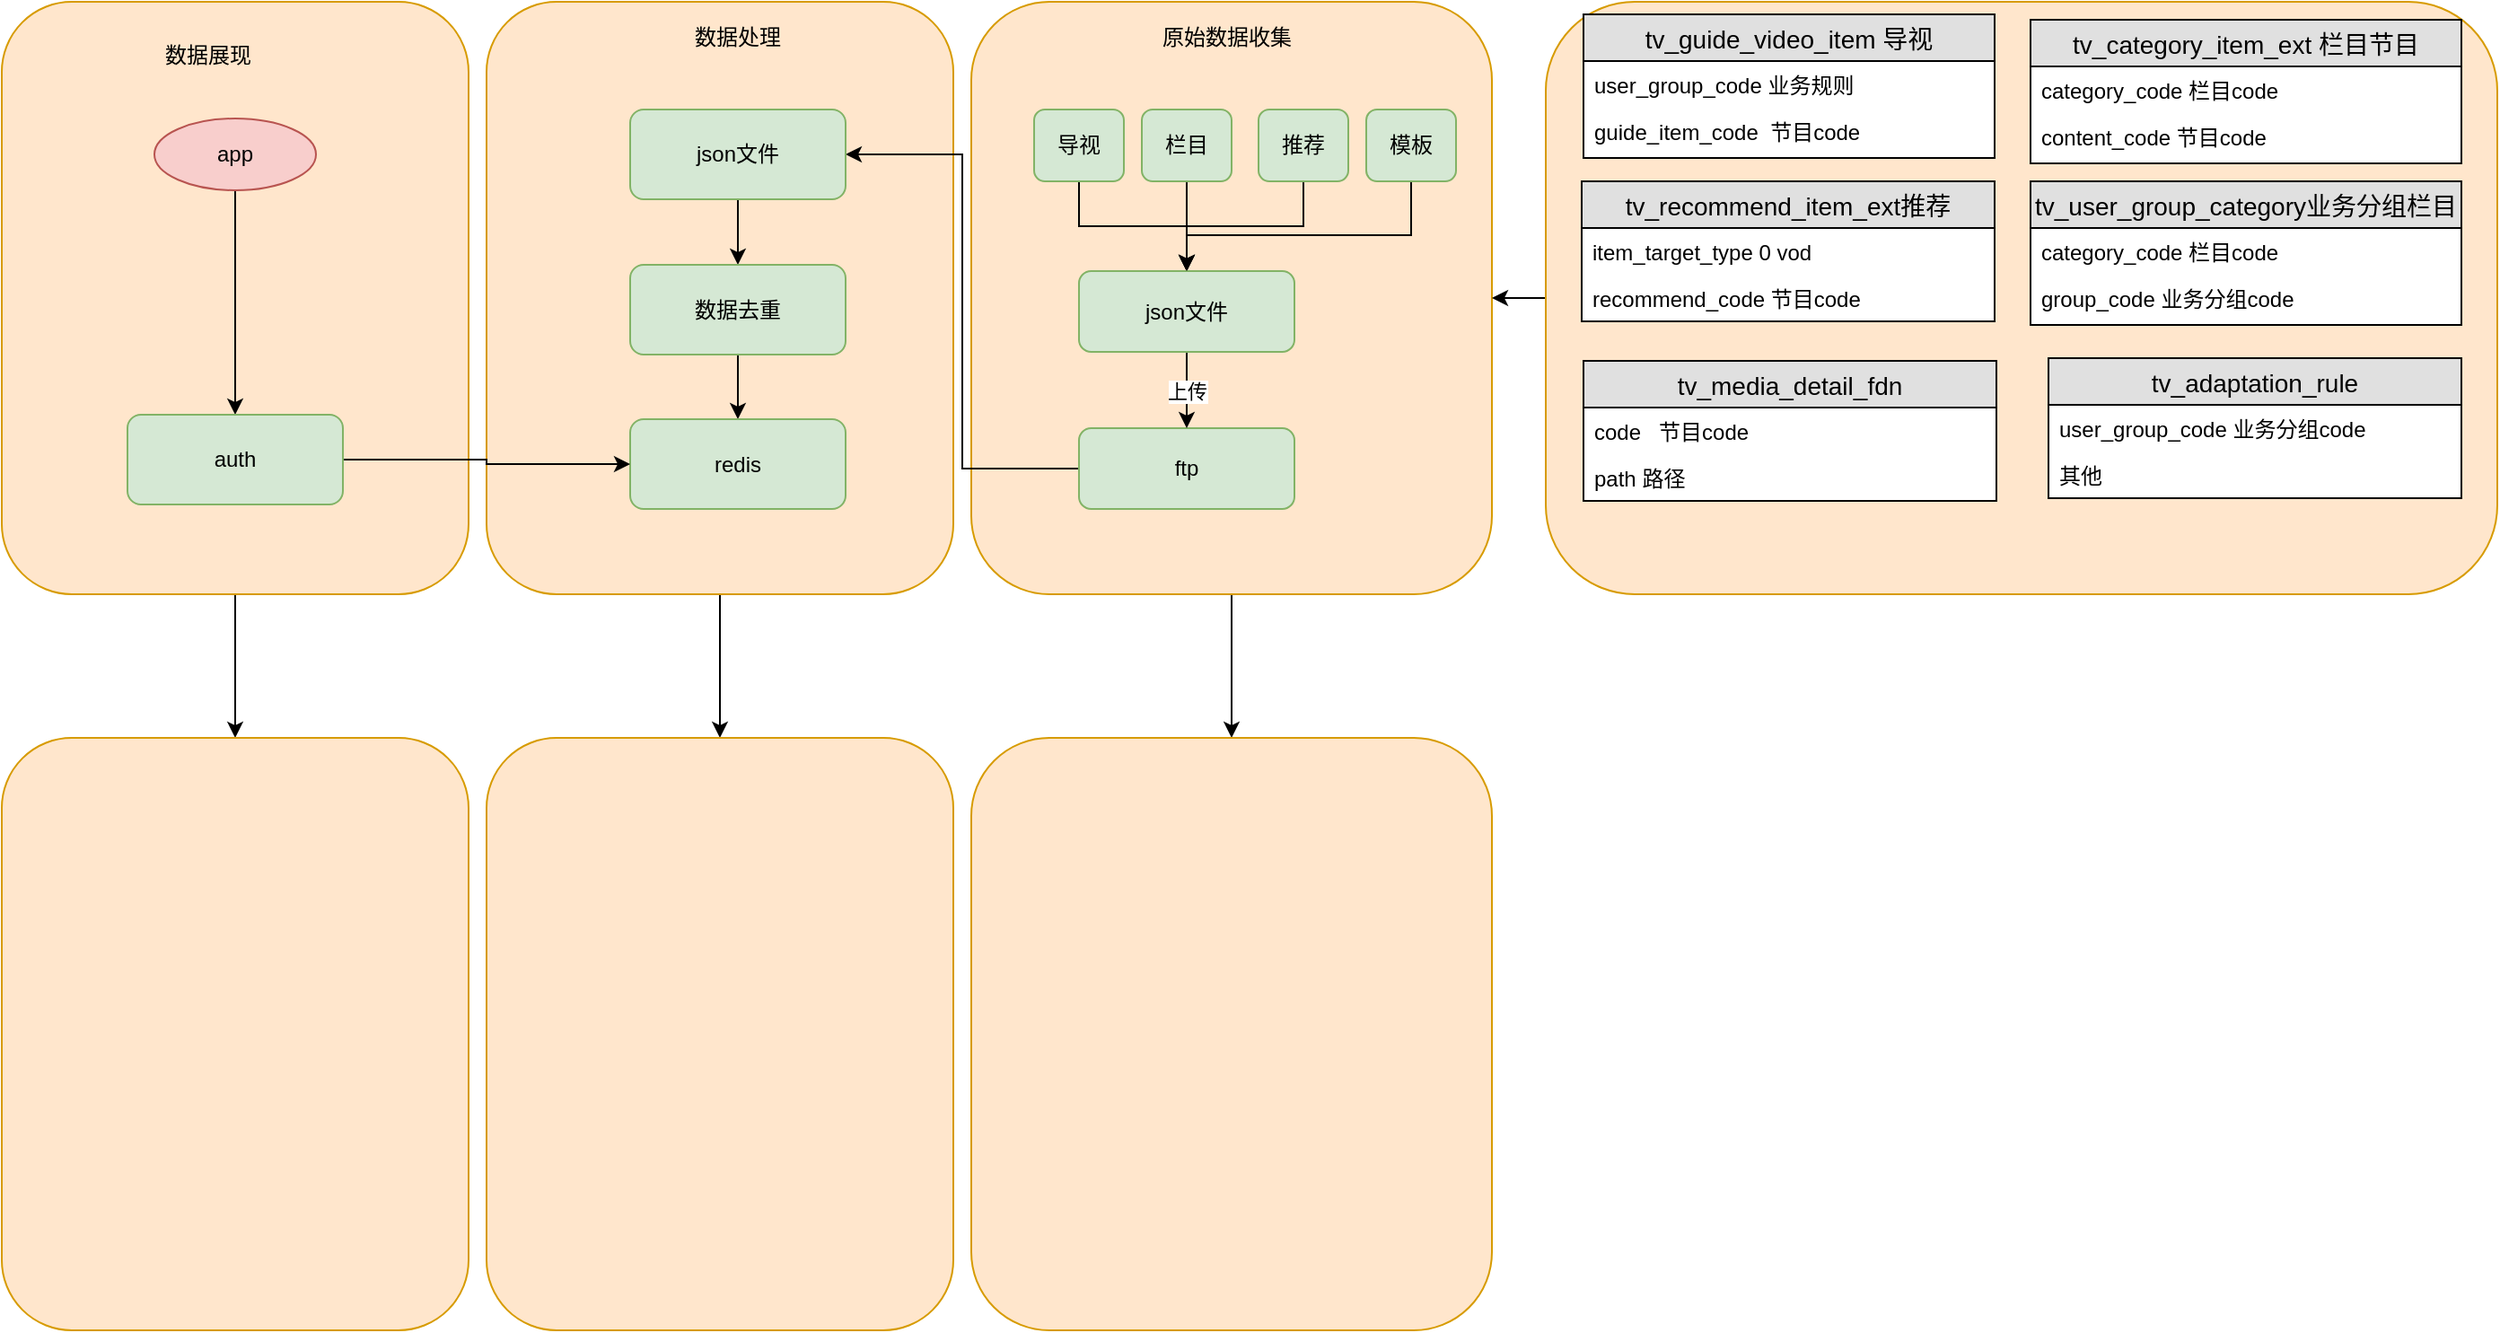 <mxfile version="10.8.5" type="github"><diagram id="1MIwfOUSFXdBa6dE3gNC" name="Page-1"><mxGraphModel dx="918" dy="525" grid="1" gridSize="10" guides="1" tooltips="1" connect="1" arrows="1" fold="1" page="1" pageScale="1" pageWidth="827" pageHeight="1169" math="0" shadow="0"><root><mxCell id="0"/><mxCell id="1" parent="0"/><mxCell id="jqG08aZkRjdUqQ_b-6PP-48" value="" style="edgeStyle=orthogonalEdgeStyle;rounded=0;orthogonalLoop=1;jettySize=auto;html=1;" parent="1" source="jqG08aZkRjdUqQ_b-6PP-2" target="jqG08aZkRjdUqQ_b-6PP-47" edge="1"><mxGeometry relative="1" as="geometry"/></mxCell><mxCell id="jqG08aZkRjdUqQ_b-6PP-2" value="" style="rounded=1;whiteSpace=wrap;html=1;fillColor=#ffe6cc;strokeColor=#d79b00;" parent="1" vertex="1"><mxGeometry x="270" y="30" width="260" height="330" as="geometry"/></mxCell><mxCell id="jqG08aZkRjdUqQ_b-6PP-47" value="" style="rounded=1;whiteSpace=wrap;html=1;fillColor=#ffe6cc;strokeColor=#d79b00;" parent="1" vertex="1"><mxGeometry x="270" y="440" width="260" height="330" as="geometry"/></mxCell><mxCell id="jqG08aZkRjdUqQ_b-6PP-100" value="" style="edgeStyle=orthogonalEdgeStyle;rounded=0;orthogonalLoop=1;jettySize=auto;html=1;" parent="1" source="jqG08aZkRjdUqQ_b-6PP-3" target="jqG08aZkRjdUqQ_b-6PP-99" edge="1"><mxGeometry relative="1" as="geometry"/></mxCell><mxCell id="jqG08aZkRjdUqQ_b-6PP-3" value="" style="rounded=1;whiteSpace=wrap;html=1;fillColor=#ffe6cc;strokeColor=#d79b00;" parent="1" vertex="1"><mxGeometry x="540" y="30" width="290" height="330" as="geometry"/></mxCell><mxCell id="jqG08aZkRjdUqQ_b-6PP-99" value="" style="rounded=1;whiteSpace=wrap;html=1;fillColor=#ffe6cc;strokeColor=#d79b00;" parent="1" vertex="1"><mxGeometry x="540" y="440" width="290" height="330" as="geometry"/></mxCell><mxCell id="Et1Cw8b0PFlMUGfnLnZN-2" value="" style="edgeStyle=orthogonalEdgeStyle;rounded=0;orthogonalLoop=1;jettySize=auto;html=1;" edge="1" parent="1" source="jqG08aZkRjdUqQ_b-6PP-45" target="jqG08aZkRjdUqQ_b-6PP-3"><mxGeometry relative="1" as="geometry"/></mxCell><mxCell id="jqG08aZkRjdUqQ_b-6PP-45" value="" style="rounded=1;whiteSpace=wrap;html=1;fillColor=#ffe6cc;strokeColor=#d79b00;" parent="1" vertex="1"><mxGeometry x="860" y="30" width="530" height="330" as="geometry"/></mxCell><mxCell id="jqG08aZkRjdUqQ_b-6PP-50" value="" style="edgeStyle=orthogonalEdgeStyle;rounded=0;orthogonalLoop=1;jettySize=auto;html=1;" parent="1" source="jqG08aZkRjdUqQ_b-6PP-4" target="jqG08aZkRjdUqQ_b-6PP-49" edge="1"><mxGeometry relative="1" as="geometry"/></mxCell><mxCell id="jqG08aZkRjdUqQ_b-6PP-4" value="" style="rounded=1;whiteSpace=wrap;html=1;fillColor=#ffe6cc;strokeColor=#d79b00;" parent="1" vertex="1"><mxGeometry y="30" width="260" height="330" as="geometry"/></mxCell><mxCell id="jqG08aZkRjdUqQ_b-6PP-49" value="" style="rounded=1;whiteSpace=wrap;html=1;fillColor=#ffe6cc;strokeColor=#d79b00;" parent="1" vertex="1"><mxGeometry y="440" width="260" height="330" as="geometry"/></mxCell><mxCell id="jqG08aZkRjdUqQ_b-6PP-22" style="edgeStyle=orthogonalEdgeStyle;rounded=0;orthogonalLoop=1;jettySize=auto;html=1;entryX=1;entryY=0.5;entryDx=0;entryDy=0;" parent="1" source="jqG08aZkRjdUqQ_b-6PP-5" target="jqG08aZkRjdUqQ_b-6PP-6" edge="1"><mxGeometry relative="1" as="geometry"/></mxCell><mxCell id="jqG08aZkRjdUqQ_b-6PP-5" value="ftp" style="rounded=1;whiteSpace=wrap;html=1;fillColor=#d5e8d4;strokeColor=#82b366;" parent="1" vertex="1"><mxGeometry x="600" y="267.5" width="120" height="45" as="geometry"/></mxCell><mxCell id="jqG08aZkRjdUqQ_b-6PP-16" value="" style="edgeStyle=orthogonalEdgeStyle;rounded=0;orthogonalLoop=1;jettySize=auto;html=1;" parent="1" source="jqG08aZkRjdUqQ_b-6PP-6" target="jqG08aZkRjdUqQ_b-6PP-15" edge="1"><mxGeometry relative="1" as="geometry"/></mxCell><mxCell id="jqG08aZkRjdUqQ_b-6PP-6" value="json文件" style="rounded=1;whiteSpace=wrap;html=1;fillColor=#d5e8d4;strokeColor=#82b366;" parent="1" vertex="1"><mxGeometry x="350" y="90" width="120" height="50" as="geometry"/></mxCell><mxCell id="jqG08aZkRjdUqQ_b-6PP-19" value="" style="edgeStyle=orthogonalEdgeStyle;rounded=0;orthogonalLoop=1;jettySize=auto;html=1;" parent="1" source="jqG08aZkRjdUqQ_b-6PP-15" target="jqG08aZkRjdUqQ_b-6PP-11" edge="1"><mxGeometry relative="1" as="geometry"/></mxCell><mxCell id="jqG08aZkRjdUqQ_b-6PP-15" value="数据去重" style="rounded=1;whiteSpace=wrap;html=1;fillColor=#d5e8d4;strokeColor=#82b366;" parent="1" vertex="1"><mxGeometry x="350" y="176.5" width="120" height="50" as="geometry"/></mxCell><mxCell id="jqG08aZkRjdUqQ_b-6PP-11" value="redis" style="rounded=1;whiteSpace=wrap;html=1;fillColor=#d5e8d4;strokeColor=#82b366;" parent="1" vertex="1"><mxGeometry x="350" y="262.5" width="120" height="50" as="geometry"/></mxCell><mxCell id="jqG08aZkRjdUqQ_b-6PP-8" value="数据处理" style="text;html=1;strokeColor=none;fillColor=none;align=center;verticalAlign=middle;whiteSpace=wrap;rounded=0;" parent="1" vertex="1"><mxGeometry x="380" y="40" width="60" height="20" as="geometry"/></mxCell><mxCell id="jqG08aZkRjdUqQ_b-6PP-9" value="原始数据收集" style="text;html=1;strokeColor=none;fillColor=none;align=center;verticalAlign=middle;whiteSpace=wrap;rounded=0;" parent="1" vertex="1"><mxGeometry x="645" y="40" width="75" height="20" as="geometry"/></mxCell><mxCell id="jqG08aZkRjdUqQ_b-6PP-10" value="数据展现" style="text;html=1;strokeColor=none;fillColor=none;align=center;verticalAlign=middle;whiteSpace=wrap;rounded=0;" parent="1" vertex="1"><mxGeometry x="90" y="50" width="50" height="20" as="geometry"/></mxCell><mxCell id="jqG08aZkRjdUqQ_b-6PP-27" style="edgeStyle=orthogonalEdgeStyle;rounded=0;orthogonalLoop=1;jettySize=auto;html=1;" parent="1" source="jqG08aZkRjdUqQ_b-6PP-23" target="jqG08aZkRjdUqQ_b-6PP-26" edge="1"><mxGeometry relative="1" as="geometry"/></mxCell><mxCell id="jqG08aZkRjdUqQ_b-6PP-23" value="导视" style="rounded=1;whiteSpace=wrap;html=1;fillColor=#d5e8d4;strokeColor=#82b366;" parent="1" vertex="1"><mxGeometry x="575" y="90" width="50" height="40" as="geometry"/></mxCell><mxCell id="jqG08aZkRjdUqQ_b-6PP-28" value="" style="edgeStyle=orthogonalEdgeStyle;rounded=0;orthogonalLoop=1;jettySize=auto;html=1;" parent="1" source="jqG08aZkRjdUqQ_b-6PP-24" target="jqG08aZkRjdUqQ_b-6PP-26" edge="1"><mxGeometry relative="1" as="geometry"/></mxCell><mxCell id="jqG08aZkRjdUqQ_b-6PP-24" value="栏目" style="rounded=1;whiteSpace=wrap;html=1;fillColor=#d5e8d4;strokeColor=#82b366;" parent="1" vertex="1"><mxGeometry x="635" y="90" width="50" height="40" as="geometry"/></mxCell><mxCell id="jqG08aZkRjdUqQ_b-6PP-29" style="edgeStyle=orthogonalEdgeStyle;rounded=0;orthogonalLoop=1;jettySize=auto;html=1;entryX=0.5;entryY=0;entryDx=0;entryDy=0;" parent="1" source="jqG08aZkRjdUqQ_b-6PP-25" target="jqG08aZkRjdUqQ_b-6PP-26" edge="1"><mxGeometry relative="1" as="geometry"/></mxCell><mxCell id="jqG08aZkRjdUqQ_b-6PP-25" value="推荐" style="rounded=1;whiteSpace=wrap;html=1;fillColor=#d5e8d4;strokeColor=#82b366;" parent="1" vertex="1"><mxGeometry x="700" y="90" width="50" height="40" as="geometry"/></mxCell><mxCell id="jqG08aZkRjdUqQ_b-6PP-34" value="上传" style="edgeStyle=orthogonalEdgeStyle;rounded=0;orthogonalLoop=1;jettySize=auto;html=1;entryX=0.5;entryY=0;entryDx=0;entryDy=0;" parent="1" source="jqG08aZkRjdUqQ_b-6PP-26" target="jqG08aZkRjdUqQ_b-6PP-5" edge="1"><mxGeometry relative="1" as="geometry"/></mxCell><mxCell id="jqG08aZkRjdUqQ_b-6PP-26" value="json文件" style="rounded=1;whiteSpace=wrap;html=1;fillColor=#d5e8d4;strokeColor=#82b366;" parent="1" vertex="1"><mxGeometry x="600" y="180" width="120" height="45" as="geometry"/></mxCell><mxCell id="jqG08aZkRjdUqQ_b-6PP-41" style="edgeStyle=orthogonalEdgeStyle;rounded=0;orthogonalLoop=1;jettySize=auto;html=1;" parent="1" source="jqG08aZkRjdUqQ_b-6PP-38" target="jqG08aZkRjdUqQ_b-6PP-40" edge="1"><mxGeometry relative="1" as="geometry"/></mxCell><mxCell id="jqG08aZkRjdUqQ_b-6PP-38" value="app" style="ellipse;whiteSpace=wrap;html=1;fillColor=#f8cecc;strokeColor=#b85450;" parent="1" vertex="1"><mxGeometry x="85" y="95" width="90" height="40" as="geometry"/></mxCell><mxCell id="jqG08aZkRjdUqQ_b-6PP-42" style="edgeStyle=orthogonalEdgeStyle;rounded=0;orthogonalLoop=1;jettySize=auto;html=1;entryX=0;entryY=0.5;entryDx=0;entryDy=0;" parent="1" source="jqG08aZkRjdUqQ_b-6PP-40" target="jqG08aZkRjdUqQ_b-6PP-11" edge="1"><mxGeometry relative="1" as="geometry"/></mxCell><mxCell id="jqG08aZkRjdUqQ_b-6PP-40" value="auth" style="rounded=1;whiteSpace=wrap;html=1;fillColor=#d5e8d4;strokeColor=#82b366;" parent="1" vertex="1"><mxGeometry x="70" y="260" width="120" height="50" as="geometry"/></mxCell><mxCell id="jqG08aZkRjdUqQ_b-6PP-44" style="edgeStyle=orthogonalEdgeStyle;rounded=0;orthogonalLoop=1;jettySize=auto;html=1;" parent="1" source="jqG08aZkRjdUqQ_b-6PP-43" edge="1"><mxGeometry relative="1" as="geometry"><mxPoint x="660" y="180" as="targetPoint"/><Array as="points"><mxPoint x="785" y="160"/><mxPoint x="660" y="160"/></Array></mxGeometry></mxCell><mxCell id="jqG08aZkRjdUqQ_b-6PP-43" value="模板" style="rounded=1;whiteSpace=wrap;html=1;fillColor=#d5e8d4;strokeColor=#82b366;" parent="1" vertex="1"><mxGeometry x="760" y="90" width="50" height="40" as="geometry"/></mxCell><mxCell id="jqG08aZkRjdUqQ_b-6PP-53" value="&lt;pre&gt;&lt;br&gt;&lt;/pre&gt;" style="text;html=1;strokeColor=none;fillColor=none;align=center;verticalAlign=middle;whiteSpace=wrap;rounded=0;" parent="1" vertex="1"><mxGeometry x="975" y="90" width="40" height="20" as="geometry"/></mxCell><mxCell id="jqG08aZkRjdUqQ_b-6PP-57" value="tv_guide_video_item 导视" style="swimlane;fontStyle=0;childLayout=stackLayout;horizontal=1;startSize=26;fillColor=#e0e0e0;horizontalStack=0;resizeParent=1;resizeParentMax=0;resizeLast=0;collapsible=1;marginBottom=0;swimlaneFillColor=#ffffff;align=center;fontSize=14;" parent="1" vertex="1"><mxGeometry x="881" y="37" width="229" height="80" as="geometry"/></mxCell><mxCell id="jqG08aZkRjdUqQ_b-6PP-58" value="user_group_code 业务规则" style="text;strokeColor=none;fillColor=none;spacingLeft=4;spacingRight=4;overflow=hidden;rotatable=0;points=[[0,0.5],[1,0.5]];portConstraint=eastwest;fontSize=12;" parent="jqG08aZkRjdUqQ_b-6PP-57" vertex="1"><mxGeometry y="26" width="229" height="26" as="geometry"/></mxCell><mxCell id="jqG08aZkRjdUqQ_b-6PP-59" value="guide_item_code  节目code" style="text;strokeColor=none;fillColor=none;spacingLeft=4;spacingRight=4;overflow=hidden;rotatable=0;points=[[0,0.5],[1,0.5]];portConstraint=eastwest;fontSize=12;" parent="jqG08aZkRjdUqQ_b-6PP-57" vertex="1"><mxGeometry y="52" width="229" height="28" as="geometry"/></mxCell><mxCell id="jqG08aZkRjdUqQ_b-6PP-83" value="tv_recommend_item_ext推荐" style="swimlane;fontStyle=0;childLayout=stackLayout;horizontal=1;startSize=26;fillColor=#e0e0e0;horizontalStack=0;resizeParent=1;resizeParentMax=0;resizeLast=0;collapsible=1;marginBottom=0;swimlaneFillColor=#ffffff;align=center;fontSize=14;" parent="1" vertex="1"><mxGeometry x="880" y="130" width="230" height="78" as="geometry"/></mxCell><mxCell id="jqG08aZkRjdUqQ_b-6PP-84" value="item_target_type 0 vod" style="text;strokeColor=none;fillColor=none;spacingLeft=4;spacingRight=4;overflow=hidden;rotatable=0;points=[[0,0.5],[1,0.5]];portConstraint=eastwest;fontSize=12;" parent="jqG08aZkRjdUqQ_b-6PP-83" vertex="1"><mxGeometry y="26" width="230" height="26" as="geometry"/></mxCell><mxCell id="jqG08aZkRjdUqQ_b-6PP-85" value="recommend_code 节目code" style="text;strokeColor=none;fillColor=none;spacingLeft=4;spacingRight=4;overflow=hidden;rotatable=0;points=[[0,0.5],[1,0.5]];portConstraint=eastwest;fontSize=12;" parent="jqG08aZkRjdUqQ_b-6PP-83" vertex="1"><mxGeometry y="52" width="230" height="26" as="geometry"/></mxCell><mxCell id="jqG08aZkRjdUqQ_b-6PP-87" value="tv_user_group_category业务分组栏目" style="swimlane;fontStyle=0;childLayout=stackLayout;horizontal=1;startSize=26;fillColor=#e0e0e0;horizontalStack=0;resizeParent=1;resizeParentMax=0;resizeLast=0;collapsible=1;marginBottom=0;swimlaneFillColor=#ffffff;align=center;fontSize=14;" parent="1" vertex="1"><mxGeometry x="1130" y="130" width="240" height="80" as="geometry"/></mxCell><mxCell id="jqG08aZkRjdUqQ_b-6PP-88" value="category_code 栏目code" style="text;strokeColor=none;fillColor=none;spacingLeft=4;spacingRight=4;overflow=hidden;rotatable=0;points=[[0,0.5],[1,0.5]];portConstraint=eastwest;fontSize=12;" parent="jqG08aZkRjdUqQ_b-6PP-87" vertex="1"><mxGeometry y="26" width="240" height="26" as="geometry"/></mxCell><mxCell id="jqG08aZkRjdUqQ_b-6PP-89" value="group_code 业务分组code" style="text;strokeColor=none;fillColor=none;spacingLeft=4;spacingRight=4;overflow=hidden;rotatable=0;points=[[0,0.5],[1,0.5]];portConstraint=eastwest;fontSize=12;" parent="jqG08aZkRjdUqQ_b-6PP-87" vertex="1"><mxGeometry y="52" width="240" height="28" as="geometry"/></mxCell><mxCell id="jqG08aZkRjdUqQ_b-6PP-90" value="tv_category_item_ext 栏目节目" style="swimlane;fontStyle=0;childLayout=stackLayout;horizontal=1;startSize=26;fillColor=#e0e0e0;horizontalStack=0;resizeParent=1;resizeParentMax=0;resizeLast=0;collapsible=1;marginBottom=0;swimlaneFillColor=#ffffff;align=center;fontSize=14;" parent="1" vertex="1"><mxGeometry x="1130" y="40" width="240" height="80" as="geometry"/></mxCell><mxCell id="jqG08aZkRjdUqQ_b-6PP-91" value="category_code 栏目code" style="text;strokeColor=none;fillColor=none;spacingLeft=4;spacingRight=4;overflow=hidden;rotatable=0;points=[[0,0.5],[1,0.5]];portConstraint=eastwest;fontSize=12;" parent="jqG08aZkRjdUqQ_b-6PP-90" vertex="1"><mxGeometry y="26" width="240" height="26" as="geometry"/></mxCell><mxCell id="jqG08aZkRjdUqQ_b-6PP-92" value="content_code 节目code" style="text;strokeColor=none;fillColor=none;spacingLeft=4;spacingRight=4;overflow=hidden;rotatable=0;points=[[0,0.5],[1,0.5]];portConstraint=eastwest;fontSize=12;" parent="jqG08aZkRjdUqQ_b-6PP-90" vertex="1"><mxGeometry y="52" width="240" height="28" as="geometry"/></mxCell><mxCell id="jqG08aZkRjdUqQ_b-6PP-93" value="tv_media_detail_fdn" style="swimlane;fontStyle=0;childLayout=stackLayout;horizontal=1;startSize=26;fillColor=#e0e0e0;horizontalStack=0;resizeParent=1;resizeParentMax=0;resizeLast=0;collapsible=1;marginBottom=0;swimlaneFillColor=#ffffff;align=center;fontSize=14;" parent="1" vertex="1"><mxGeometry x="881" y="230" width="230" height="78" as="geometry"/></mxCell><mxCell id="jqG08aZkRjdUqQ_b-6PP-94" value="code   节目code" style="text;strokeColor=none;fillColor=none;spacingLeft=4;spacingRight=4;overflow=hidden;rotatable=0;points=[[0,0.5],[1,0.5]];portConstraint=eastwest;fontSize=12;" parent="jqG08aZkRjdUqQ_b-6PP-93" vertex="1"><mxGeometry y="26" width="230" height="26" as="geometry"/></mxCell><mxCell id="jqG08aZkRjdUqQ_b-6PP-95" value="path 路径" style="text;strokeColor=none;fillColor=none;spacingLeft=4;spacingRight=4;overflow=hidden;rotatable=0;points=[[0,0.5],[1,0.5]];portConstraint=eastwest;fontSize=12;" parent="jqG08aZkRjdUqQ_b-6PP-93" vertex="1"><mxGeometry y="52" width="230" height="26" as="geometry"/></mxCell><mxCell id="jqG08aZkRjdUqQ_b-6PP-96" value="tv_adaptation_rule" style="swimlane;fontStyle=0;childLayout=stackLayout;horizontal=1;startSize=26;fillColor=#e0e0e0;horizontalStack=0;resizeParent=1;resizeParentMax=0;resizeLast=0;collapsible=1;marginBottom=0;swimlaneFillColor=#ffffff;align=center;fontSize=14;" parent="1" vertex="1"><mxGeometry x="1140" y="228.5" width="230" height="78" as="geometry"/></mxCell><mxCell id="jqG08aZkRjdUqQ_b-6PP-97" value="user_group_code 业务分组code" style="text;strokeColor=none;fillColor=none;spacingLeft=4;spacingRight=4;overflow=hidden;rotatable=0;points=[[0,0.5],[1,0.5]];portConstraint=eastwest;fontSize=12;" parent="jqG08aZkRjdUqQ_b-6PP-96" vertex="1"><mxGeometry y="26" width="230" height="26" as="geometry"/></mxCell><mxCell id="jqG08aZkRjdUqQ_b-6PP-98" value="其他" style="text;strokeColor=none;fillColor=none;spacingLeft=4;spacingRight=4;overflow=hidden;rotatable=0;points=[[0,0.5],[1,0.5]];portConstraint=eastwest;fontSize=12;" parent="jqG08aZkRjdUqQ_b-6PP-96" vertex="1"><mxGeometry y="52" width="230" height="26" as="geometry"/></mxCell></root></mxGraphModel></diagram></mxfile>